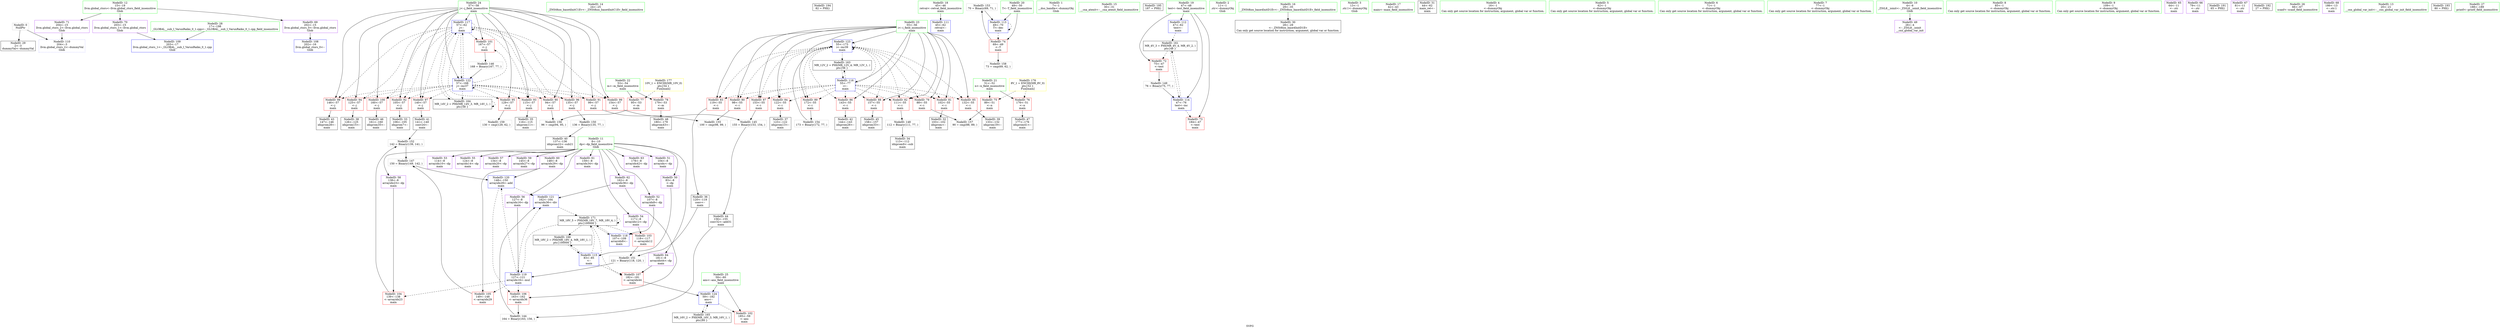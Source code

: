 digraph "SVFG" {
	label="SVFG";

	Node0x563e57b7b910 [shape=record,color=grey,label="{NodeID: 0\nNullPtr}"];
	Node0x563e57b7b910 -> Node0x563e57b7c890[style=solid];
	Node0x563e57b7b910 -> Node0x563e57b7e420[style=solid];
	Node0x563e57b7d930 [shape=record,color=red,label="{NodeID: 97\n140\<--57\n\<--j\nmain\n}"];
	Node0x563e57b7d930 -> Node0x563e57b7d2b0[style=solid];
	Node0x563e57b7be40 [shape=record,color=green,label="{NodeID: 14\n24\<--25\n_ZNSt8ios_base4InitC1Ev\<--_ZNSt8ios_base4InitC1Ev_field_insensitive\n}"];
	Node0x563e57b97d50 [shape=record,color=black,label="{NodeID: 194\n82 = PHI()\n}"];
	Node0x563e57b7e520 [shape=record,color=blue,label="{NodeID: 111\n45\<--62\nretval\<--\nmain\n}"];
	Node0x563e57b7c790 [shape=record,color=green,label="{NodeID: 28\n17\<--198\n_GLOBAL__sub_I_VarunRaiko_0_1.cpp\<--_GLOBAL__sub_I_VarunRaiko_0_1.cpp_field_insensitive\n}"];
	Node0x563e57b7c790 -> Node0x563e57b7e320[style=solid];
	Node0x563e57b7d380 [shape=record,color=black,label="{NodeID: 42\n144\<--143\nidxprom26\<--\nmain\n}"];
	Node0x563e57b7ef00 [shape=record,color=purple,label="{NodeID: 56\n127\<--8\narrayidx16\<--dp\nmain\n}"];
	Node0x563e57b7ef00 -> Node0x563e57b83370[style=solid];
	Node0x563e57b853f0 [shape=record,color=grey,label="{NodeID: 153\n70 = Binary(69, 71, )\n}"];
	Node0x563e57b853f0 -> Node0x563e57b7e6c0[style=solid];
	Node0x563e57b7fa90 [shape=record,color=purple,label="{NodeID: 70\n203\<--15\nllvm.global_ctors_1\<--llvm.global_ctors\nGlob }"];
	Node0x563e57b7fa90 -> Node0x563e57b7e320[style=solid];
	Node0x563e57b80650 [shape=record,color=red,label="{NodeID: 84\n122\<--55\n\<--i\nmain\n}"];
	Node0x563e57b80650 -> Node0x563e57b7cf70[style=solid];
	Node0x563e57b651d0 [shape=record,color=green,label="{NodeID: 1\n7\<--1\n__dso_handle\<--dummyObj\nGlob }"];
	Node0x563e57b7da00 [shape=record,color=red,label="{NodeID: 98\n146\<--57\n\<--j\nmain\n}"];
	Node0x563e57b7da00 -> Node0x563e57b7d450[style=solid];
	Node0x563e57b7bed0 [shape=record,color=green,label="{NodeID: 15\n30\<--31\n__cxa_atexit\<--__cxa_atexit_field_insensitive\n}"];
	Node0x563e57b97e50 [shape=record,color=black,label="{NodeID: 195\n187 = PHI()\n}"];
	Node0x563e57b7e5f0 [shape=record,color=blue,label="{NodeID: 112\n47\<--62\ntest\<--\nmain\n}"];
	Node0x563e57b7e5f0 -> Node0x563e57b8b7c0[style=dashed];
	Node0x563e57b7c890 [shape=record,color=black,label="{NodeID: 29\n2\<--3\ndummyVal\<--dummyVal\n}"];
	Node0x563e57b7d450 [shape=record,color=black,label="{NodeID: 43\n147\<--146\nidxprom28\<--\nmain\n}"];
	Node0x563e57b7efd0 [shape=record,color=purple,label="{NodeID: 57\n134\<--8\narrayidx20\<--dp\nmain\n}"];
	Node0x563e57b85570 [shape=record,color=grey,label="{NodeID: 154\n173 = Binary(172, 77, )\n}"];
	Node0x563e57b85570 -> Node0x563e57b836b0[style=solid];
	Node0x563e57b7fb90 [shape=record,color=purple,label="{NodeID: 71\n204\<--15\nllvm.global_ctors_2\<--llvm.global_ctors\nGlob }"];
	Node0x563e57b7fb90 -> Node0x563e57b7e420[style=solid];
	Node0x563e57b80720 [shape=record,color=red,label="{NodeID: 85\n132\<--55\n\<--i\nmain\n}"];
	Node0x563e57b80720 -> Node0x563e57b7d110[style=solid];
	Node0x563e57b66540 [shape=record,color=green,label="{NodeID: 2\n11\<--1\n.str\<--dummyObj\nGlob }"];
	Node0x563e57b7dad0 [shape=record,color=red,label="{NodeID: 99\n154\<--57\n\<--j\nmain\n}"];
	Node0x563e57b7dad0 -> Node0x563e57b847f0[style=solid];
	Node0x563e57b7bf60 [shape=record,color=green,label="{NodeID: 16\n29\<--35\n_ZNSt8ios_base4InitD1Ev\<--_ZNSt8ios_base4InitD1Ev_field_insensitive\n}"];
	Node0x563e57b7bf60 -> Node0x563e57b7c990[style=solid];
	Node0x563e57b7e6c0 [shape=record,color=blue,label="{NodeID: 113\n49\<--70\nT\<--dec\nmain\n}"];
	Node0x563e57b7e6c0 -> Node0x563e57b7fe30[style=dashed];
	Node0x563e57b7e6c0 -> Node0x563e57b7e6c0[style=dashed];
	Node0x563e57b7c990 [shape=record,color=black,label="{NodeID: 30\n28\<--29\n\<--_ZNSt8ios_base4InitD1Ev\nCan only get source location for instruction, argument, global var or function.}"];
	Node0x563e57b7d520 [shape=record,color=black,label="{NodeID: 44\n156\<--155\nconv32\<--add31\nmain\n}"];
	Node0x563e57b7d520 -> Node0x563e57b84670[style=solid];
	Node0x563e57b7f0a0 [shape=record,color=purple,label="{NodeID: 58\n138\<--8\narrayidx23\<--dp\nmain\n}"];
	Node0x563e57b7f0a0 -> Node0x563e57b7dee0[style=solid];
	Node0x563e57b856f0 [shape=record,color=grey,label="{NodeID: 155\n100 = cmp(98, 99, )\n}"];
	Node0x563e57b7fc90 [shape=record,color=red,label="{NodeID: 72\n75\<--47\n\<--test\nmain\n}"];
	Node0x563e57b7fc90 -> Node0x563e57b84df0[style=solid];
	Node0x563e57b807f0 [shape=record,color=red,label="{NodeID: 86\n143\<--55\n\<--i\nmain\n}"];
	Node0x563e57b807f0 -> Node0x563e57b7d380[style=solid];
	Node0x563e57b66660 [shape=record,color=green,label="{NodeID: 3\n13\<--1\n.str.1\<--dummyObj\nGlob }"];
	Node0x563e57b7dba0 [shape=record,color=red,label="{NodeID: 100\n160\<--57\n\<--j\nmain\n}"];
	Node0x563e57b7dba0 -> Node0x563e57b7d6c0[style=solid];
	Node0x563e57b7bff0 [shape=record,color=green,label="{NodeID: 17\n42\<--43\nmain\<--main_field_insensitive\n}"];
	Node0x563e57b7e790 [shape=record,color=blue,label="{NodeID: 114\n47\<--76\ntest\<--inc\nmain\n}"];
	Node0x563e57b7e790 -> Node0x563e57b7fd60[style=dashed];
	Node0x563e57b7e790 -> Node0x563e57b8b7c0[style=dashed];
	Node0x563e57b7ca90 [shape=record,color=black,label="{NodeID: 31\n44\<--62\nmain_ret\<--\nmain\n}"];
	Node0x563e57b7d5f0 [shape=record,color=black,label="{NodeID: 45\n158\<--157\nidxprom33\<--\nmain\n}"];
	Node0x563e57b7f170 [shape=record,color=purple,label="{NodeID: 59\n145\<--8\narrayidx27\<--dp\nmain\n}"];
	Node0x563e57b85870 [shape=record,color=grey,label="{NodeID: 156\n96 = cmp(94, 95, )\n}"];
	Node0x563e57b7fd60 [shape=record,color=red,label="{NodeID: 73\n184\<--47\n\<--test\nmain\n}"];
	Node0x563e57b808c0 [shape=record,color=red,label="{NodeID: 87\n153\<--55\n\<--i\nmain\n}"];
	Node0x563e57b808c0 -> Node0x563e57b847f0[style=solid];
	Node0x563e57b669c0 [shape=record,color=green,label="{NodeID: 4\n16\<--1\n\<--dummyObj\nCan only get source location for instruction, argument, global var or function.}"];
	Node0x563e57b7dc70 [shape=record,color=red,label="{NodeID: 101\n167\<--57\n\<--j\nmain\n}"];
	Node0x563e57b7dc70 -> Node0x563e57b84970[style=solid];
	Node0x563e57b7c080 [shape=record,color=green,label="{NodeID: 18\n45\<--46\nretval\<--retval_field_insensitive\nmain\n}"];
	Node0x563e57b7c080 -> Node0x563e57b7e520[style=solid];
	Node0x563e57b83030 [shape=record,color=blue,label="{NodeID: 115\n83\<--85\n\<--\nmain\n}"];
	Node0x563e57b83030 -> Node0x563e57b7e150[style=dashed];
	Node0x563e57b83030 -> Node0x563e57b8d0c0[style=dashed];
	Node0x563e57b83030 -> Node0x563e57b8e9c0[style=dashed];
	Node0x563e57b7cb60 [shape=record,color=black,label="{NodeID: 32\n103\<--102\nidxprom\<--\nmain\n}"];
	Node0x563e57b7d6c0 [shape=record,color=black,label="{NodeID: 46\n161\<--160\nidxprom35\<--\nmain\n}"];
	Node0x563e57b7f240 [shape=record,color=purple,label="{NodeID: 60\n148\<--8\narrayidx29\<--dp\nmain\n}"];
	Node0x563e57b7f240 -> Node0x563e57b7dfb0[style=solid];
	Node0x563e57b7f240 -> Node0x563e57b83440[style=solid];
	Node0x563e57b859f0 [shape=record,color=grey,label="{NodeID: 157\n90 = cmp(88, 89, )\n}"];
	Node0x563e57b7fe30 [shape=record,color=red,label="{NodeID: 74\n69\<--49\n\<--T\nmain\n}"];
	Node0x563e57b7fe30 -> Node0x563e57b853f0[style=solid];
	Node0x563e57b7fe30 -> Node0x563e57b85b70[style=solid];
	Node0x563e57b8e9c0 [shape=record,color=black,label="{NodeID: 171\nMR_18V_5 = PHI(MR_18V_7, MR_18V_4, )\npts\{100000 \}\n}"];
	Node0x563e57b8e9c0 -> Node0x563e57b7de10[style=dashed];
	Node0x563e57b8e9c0 -> Node0x563e57b7e150[style=dashed];
	Node0x563e57b8e9c0 -> Node0x563e57b832a0[style=dashed];
	Node0x563e57b8e9c0 -> Node0x563e57b83370[style=dashed];
	Node0x563e57b8e9c0 -> Node0x563e57b8d0c0[style=dashed];
	Node0x563e57b8e9c0 -> Node0x563e57b8e9c0[style=dashed];
	Node0x563e57b80990 [shape=record,color=red,label="{NodeID: 88\n157\<--55\n\<--i\nmain\n}"];
	Node0x563e57b80990 -> Node0x563e57b7d5f0[style=solid];
	Node0x563e57b66810 [shape=record,color=green,label="{NodeID: 5\n62\<--1\n\<--dummyObj\nCan only get source location for instruction, argument, global var or function.}"];
	Node0x563e57b7dd40 [shape=record,color=red,label="{NodeID: 102\n185\<--59\n\<--ans\nmain\n}"];
	Node0x563e57b7c110 [shape=record,color=green,label="{NodeID: 19\n47\<--48\ntest\<--test_field_insensitive\nmain\n}"];
	Node0x563e57b7c110 -> Node0x563e57b7fc90[style=solid];
	Node0x563e57b7c110 -> Node0x563e57b7fd60[style=solid];
	Node0x563e57b7c110 -> Node0x563e57b7e5f0[style=solid];
	Node0x563e57b7c110 -> Node0x563e57b7e790[style=solid];
	Node0x563e57b83100 [shape=record,color=blue,label="{NodeID: 116\n55\<--77\ni\<--\nmain\n}"];
	Node0x563e57b83100 -> Node0x563e57b80240[style=dashed];
	Node0x563e57b83100 -> Node0x563e57b80310[style=dashed];
	Node0x563e57b83100 -> Node0x563e57b803e0[style=dashed];
	Node0x563e57b83100 -> Node0x563e57b804b0[style=dashed];
	Node0x563e57b83100 -> Node0x563e57b80580[style=dashed];
	Node0x563e57b83100 -> Node0x563e57b80650[style=dashed];
	Node0x563e57b83100 -> Node0x563e57b80720[style=dashed];
	Node0x563e57b83100 -> Node0x563e57b807f0[style=dashed];
	Node0x563e57b83100 -> Node0x563e57b808c0[style=dashed];
	Node0x563e57b83100 -> Node0x563e57b80990[style=dashed];
	Node0x563e57b83100 -> Node0x563e57b80a60[style=dashed];
	Node0x563e57b83100 -> Node0x563e57b836b0[style=dashed];
	Node0x563e57b83100 -> Node0x563e57b8c1c0[style=dashed];
	Node0x563e57b7cc30 [shape=record,color=black,label="{NodeID: 33\n106\<--105\nidxprom7\<--\nmain\n}"];
	Node0x563e57b7d790 [shape=record,color=black,label="{NodeID: 47\n177\<--176\nidxprom41\<--\nmain\n}"];
	Node0x563e57b84670 [shape=record,color=grey,label="{NodeID: 144\n164 = Binary(163, 156, )\n}"];
	Node0x563e57b84670 -> Node0x563e57b83510[style=solid];
	Node0x563e57b7f310 [shape=record,color=purple,label="{NodeID: 61\n159\<--8\narrayidx34\<--dp\nmain\n}"];
	Node0x563e57b85b70 [shape=record,color=grey,label="{NodeID: 158\n73 = cmp(69, 62, )\n}"];
	Node0x563e57b7ff00 [shape=record,color=red,label="{NodeID: 75\n89\<--51\n\<--n\nmain\n}"];
	Node0x563e57b7ff00 -> Node0x563e57b859f0[style=solid];
	Node0x563e57b80a60 [shape=record,color=red,label="{NodeID: 89\n172\<--55\n\<--i\nmain\n}"];
	Node0x563e57b80a60 -> Node0x563e57b85570[style=solid];
	Node0x563e57b668a0 [shape=record,color=green,label="{NodeID: 6\n71\<--1\n\<--dummyObj\nCan only get source location for instruction, argument, global var or function.}"];
	Node0x563e57b7de10 [shape=record,color=red,label="{NodeID: 103\n118\<--117\n\<--arrayidx12\nmain\n}"];
	Node0x563e57b7de10 -> Node0x563e57b850f0[style=solid];
	Node0x563e57b7c1a0 [shape=record,color=green,label="{NodeID: 20\n49\<--50\nT\<--T_field_insensitive\nmain\n}"];
	Node0x563e57b7c1a0 -> Node0x563e57b7fe30[style=solid];
	Node0x563e57b7c1a0 -> Node0x563e57b7e6c0[style=solid];
	Node0x563e57b831d0 [shape=record,color=blue,label="{NodeID: 117\n57\<--62\nj\<--\nmain\n}"];
	Node0x563e57b831d0 -> Node0x563e57b80b30[style=dashed];
	Node0x563e57b831d0 -> Node0x563e57b80c00[style=dashed];
	Node0x563e57b831d0 -> Node0x563e57b80cd0[style=dashed];
	Node0x563e57b831d0 -> Node0x563e57b80da0[style=dashed];
	Node0x563e57b831d0 -> Node0x563e57b80e70[style=dashed];
	Node0x563e57b831d0 -> Node0x563e57b80f40[style=dashed];
	Node0x563e57b831d0 -> Node0x563e57b7d860[style=dashed];
	Node0x563e57b831d0 -> Node0x563e57b7d930[style=dashed];
	Node0x563e57b831d0 -> Node0x563e57b7da00[style=dashed];
	Node0x563e57b831d0 -> Node0x563e57b7dad0[style=dashed];
	Node0x563e57b831d0 -> Node0x563e57b7dba0[style=dashed];
	Node0x563e57b831d0 -> Node0x563e57b7dc70[style=dashed];
	Node0x563e57b831d0 -> Node0x563e57b831d0[style=dashed];
	Node0x563e57b831d0 -> Node0x563e57b835e0[style=dashed];
	Node0x563e57b831d0 -> Node0x563e57b8c6c0[style=dashed];
	Node0x563e57b7cd00 [shape=record,color=black,label="{NodeID: 34\n113\<--112\nidxprom9\<--sub\nmain\n}"];
	Node0x563e57b7e880 [shape=record,color=black,label="{NodeID: 48\n180\<--179\nidxprom43\<--\nmain\n}"];
	Node0x563e57b847f0 [shape=record,color=grey,label="{NodeID: 145\n155 = Binary(153, 154, )\n}"];
	Node0x563e57b847f0 -> Node0x563e57b7d520[style=solid];
	Node0x563e57b7f3e0 [shape=record,color=purple,label="{NodeID: 62\n162\<--8\narrayidx36\<--dp\nmain\n}"];
	Node0x563e57b7f3e0 -> Node0x563e57b7e080[style=solid];
	Node0x563e57b7f3e0 -> Node0x563e57b83510[style=solid];
	Node0x563e57b85cf0 [shape=record,color=grey,label="{NodeID: 159\n130 = cmp(129, 62, )\n}"];
	Node0x563e57b7ffd0 [shape=record,color=red,label="{NodeID: 76\n176\<--51\n\<--n\nmain\n}"];
	Node0x563e57b7ffd0 -> Node0x563e57b7d790[style=solid];
	Node0x563e57b80b30 [shape=record,color=red,label="{NodeID: 90\n94\<--57\n\<--j\nmain\n}"];
	Node0x563e57b80b30 -> Node0x563e57b85870[style=solid];
	Node0x563e57b66360 [shape=record,color=green,label="{NodeID: 7\n77\<--1\n\<--dummyObj\nCan only get source location for instruction, argument, global var or function.}"];
	Node0x563e57b7dee0 [shape=record,color=red,label="{NodeID: 104\n139\<--138\n\<--arrayidx23\nmain\n}"];
	Node0x563e57b7dee0 -> Node0x563e57b85270[style=solid];
	Node0x563e57b7c230 [shape=record,color=green,label="{NodeID: 21\n51\<--52\nn\<--n_field_insensitive\nmain\n}"];
	Node0x563e57b7c230 -> Node0x563e57b7ff00[style=solid];
	Node0x563e57b7c230 -> Node0x563e57b7ffd0[style=solid];
	Node0x563e57b832a0 [shape=record,color=blue,label="{NodeID: 118\n107\<--109\narrayidx8\<--\nmain\n}"];
	Node0x563e57b832a0 -> Node0x563e57b8e9c0[style=dashed];
	Node0x563e57b7cdd0 [shape=record,color=black,label="{NodeID: 35\n116\<--115\nidxprom11\<--\nmain\n}"];
	Node0x563e57b7e950 [shape=record,color=purple,label="{NodeID: 49\n26\<--4\n\<--_ZStL8__ioinit\n__cxx_global_var_init\n}"];
	Node0x563e57b84970 [shape=record,color=grey,label="{NodeID: 146\n168 = Binary(167, 77, )\n}"];
	Node0x563e57b84970 -> Node0x563e57b835e0[style=solid];
	Node0x563e57b7f4b0 [shape=record,color=purple,label="{NodeID: 63\n178\<--8\narrayidx42\<--dp\nmain\n}"];
	Node0x563e57b800a0 [shape=record,color=red,label="{NodeID: 77\n95\<--53\n\<--m\nmain\n}"];
	Node0x563e57b800a0 -> Node0x563e57b85870[style=solid];
	Node0x563e57b80c00 [shape=record,color=red,label="{NodeID: 91\n99\<--57\n\<--j\nmain\n}"];
	Node0x563e57b80c00 -> Node0x563e57b856f0[style=solid];
	Node0x563e57b663f0 [shape=record,color=green,label="{NodeID: 8\n85\<--1\n\<--dummyObj\nCan only get source location for instruction, argument, global var or function.}"];
	Node0x563e57b7dfb0 [shape=record,color=red,label="{NodeID: 105\n149\<--148\n\<--arrayidx29\nmain\n}"];
	Node0x563e57b7dfb0 -> Node0x563e57b84af0[style=solid];
	Node0x563e57b7c2c0 [shape=record,color=green,label="{NodeID: 22\n53\<--54\nm\<--m_field_insensitive\nmain\n}"];
	Node0x563e57b7c2c0 -> Node0x563e57b800a0[style=solid];
	Node0x563e57b7c2c0 -> Node0x563e57b80170[style=solid];
	Node0x563e57b83370 [shape=record,color=blue,label="{NodeID: 119\n127\<--121\narrayidx16\<--mul\nmain\n}"];
	Node0x563e57b83370 -> Node0x563e57b7dee0[style=dashed];
	Node0x563e57b83370 -> Node0x563e57b7dfb0[style=dashed];
	Node0x563e57b83370 -> Node0x563e57b7e080[style=dashed];
	Node0x563e57b83370 -> Node0x563e57b83440[style=dashed];
	Node0x563e57b83370 -> Node0x563e57b83510[style=dashed];
	Node0x563e57b7cea0 [shape=record,color=black,label="{NodeID: 36\n120\<--119\nconv\<--\nmain\n}"];
	Node0x563e57b7cea0 -> Node0x563e57b850f0[style=solid];
	Node0x563e57b7ea20 [shape=record,color=purple,label="{NodeID: 50\n83\<--8\n\<--dp\nmain\n}"];
	Node0x563e57b7ea20 -> Node0x563e57b83030[style=solid];
	Node0x563e57b84af0 [shape=record,color=grey,label="{NodeID: 147\n150 = Binary(149, 142, )\n}"];
	Node0x563e57b84af0 -> Node0x563e57b83440[style=solid];
	Node0x563e57b7f580 [shape=record,color=purple,label="{NodeID: 64\n181\<--8\narrayidx44\<--dp\nmain\n}"];
	Node0x563e57b7f580 -> Node0x563e57b7e150[style=solid];
	Node0x563e57b8b7c0 [shape=record,color=black,label="{NodeID: 161\nMR_4V_3 = PHI(MR_4V_4, MR_4V_2, )\npts\{48 \}\n}"];
	Node0x563e57b8b7c0 -> Node0x563e57b7fc90[style=dashed];
	Node0x563e57b8b7c0 -> Node0x563e57b7e790[style=dashed];
	Node0x563e57b80170 [shape=record,color=red,label="{NodeID: 78\n179\<--53\n\<--m\nmain\n}"];
	Node0x563e57b80170 -> Node0x563e57b7e880[style=solid];
	Node0x563e57b80cd0 [shape=record,color=red,label="{NodeID: 92\n105\<--57\n\<--j\nmain\n}"];
	Node0x563e57b80cd0 -> Node0x563e57b7cc30[style=solid];
	Node0x563e57b7b3b0 [shape=record,color=green,label="{NodeID: 9\n109\<--1\n\<--dummyObj\nCan only get source location for instruction, argument, global var or function.}"];
	Node0x563e57b7e080 [shape=record,color=red,label="{NodeID: 106\n163\<--162\n\<--arrayidx36\nmain\n}"];
	Node0x563e57b7e080 -> Node0x563e57b84670[style=solid];
	Node0x563e57b7c350 [shape=record,color=green,label="{NodeID: 23\n55\<--56\ni\<--i_field_insensitive\nmain\n}"];
	Node0x563e57b7c350 -> Node0x563e57b80240[style=solid];
	Node0x563e57b7c350 -> Node0x563e57b80310[style=solid];
	Node0x563e57b7c350 -> Node0x563e57b803e0[style=solid];
	Node0x563e57b7c350 -> Node0x563e57b804b0[style=solid];
	Node0x563e57b7c350 -> Node0x563e57b80580[style=solid];
	Node0x563e57b7c350 -> Node0x563e57b80650[style=solid];
	Node0x563e57b7c350 -> Node0x563e57b80720[style=solid];
	Node0x563e57b7c350 -> Node0x563e57b807f0[style=solid];
	Node0x563e57b7c350 -> Node0x563e57b808c0[style=solid];
	Node0x563e57b7c350 -> Node0x563e57b80990[style=solid];
	Node0x563e57b7c350 -> Node0x563e57b80a60[style=solid];
	Node0x563e57b7c350 -> Node0x563e57b83100[style=solid];
	Node0x563e57b7c350 -> Node0x563e57b836b0[style=solid];
	Node0x563e57b83440 [shape=record,color=blue,label="{NodeID: 120\n148\<--150\narrayidx29\<--add\nmain\n}"];
	Node0x563e57b83440 -> Node0x563e57b7e080[style=dashed];
	Node0x563e57b83440 -> Node0x563e57b83510[style=dashed];
	Node0x563e57b7cf70 [shape=record,color=black,label="{NodeID: 37\n123\<--122\nidxprom13\<--\nmain\n}"];
	Node0x563e57b7eaf0 [shape=record,color=purple,label="{NodeID: 51\n104\<--8\narrayidx\<--dp\nmain\n}"];
	Node0x563e57b84c70 [shape=record,color=grey,label="{NodeID: 148\n112 = Binary(111, 77, )\n}"];
	Node0x563e57b84c70 -> Node0x563e57b7cd00[style=solid];
	Node0x563e57b7f650 [shape=record,color=purple,label="{NodeID: 65\n64\<--11\n\<--.str\nmain\n}"];
	Node0x563e57b80240 [shape=record,color=red,label="{NodeID: 79\n88\<--55\n\<--i\nmain\n}"];
	Node0x563e57b80240 -> Node0x563e57b859f0[style=solid];
	Node0x563e57b900a0 [shape=record,color=yellow,style=double,label="{NodeID: 176\n8V_1 = ENCHI(MR_8V_0)\npts\{52 \}\nFun[main]}"];
	Node0x563e57b900a0 -> Node0x563e57b7ff00[style=dashed];
	Node0x563e57b900a0 -> Node0x563e57b7ffd0[style=dashed];
	Node0x563e57b80da0 [shape=record,color=red,label="{NodeID: 93\n115\<--57\n\<--j\nmain\n}"];
	Node0x563e57b80da0 -> Node0x563e57b7cdd0[style=solid];
	Node0x563e57b7b480 [shape=record,color=green,label="{NodeID: 10\n4\<--6\n_ZStL8__ioinit\<--_ZStL8__ioinit_field_insensitive\nGlob }"];
	Node0x563e57b7b480 -> Node0x563e57b7e950[style=solid];
	Node0x563e57b7e150 [shape=record,color=red,label="{NodeID: 107\n182\<--181\n\<--arrayidx44\nmain\n}"];
	Node0x563e57b7e150 -> Node0x563e57b83780[style=solid];
	Node0x563e57b7c420 [shape=record,color=green,label="{NodeID: 24\n57\<--58\nj\<--j_field_insensitive\nmain\n}"];
	Node0x563e57b7c420 -> Node0x563e57b80b30[style=solid];
	Node0x563e57b7c420 -> Node0x563e57b80c00[style=solid];
	Node0x563e57b7c420 -> Node0x563e57b80cd0[style=solid];
	Node0x563e57b7c420 -> Node0x563e57b80da0[style=solid];
	Node0x563e57b7c420 -> Node0x563e57b80e70[style=solid];
	Node0x563e57b7c420 -> Node0x563e57b80f40[style=solid];
	Node0x563e57b7c420 -> Node0x563e57b7d860[style=solid];
	Node0x563e57b7c420 -> Node0x563e57b7d930[style=solid];
	Node0x563e57b7c420 -> Node0x563e57b7da00[style=solid];
	Node0x563e57b7c420 -> Node0x563e57b7dad0[style=solid];
	Node0x563e57b7c420 -> Node0x563e57b7dba0[style=solid];
	Node0x563e57b7c420 -> Node0x563e57b7dc70[style=solid];
	Node0x563e57b7c420 -> Node0x563e57b831d0[style=solid];
	Node0x563e57b7c420 -> Node0x563e57b835e0[style=solid];
	Node0x563e57b83510 [shape=record,color=blue,label="{NodeID: 121\n162\<--164\narrayidx36\<--div\nmain\n}"];
	Node0x563e57b83510 -> Node0x563e57b8e9c0[style=dashed];
	Node0x563e57b7d040 [shape=record,color=black,label="{NodeID: 38\n126\<--125\nidxprom15\<--\nmain\n}"];
	Node0x563e57b7ebc0 [shape=record,color=purple,label="{NodeID: 52\n107\<--8\narrayidx8\<--dp\nmain\n}"];
	Node0x563e57b7ebc0 -> Node0x563e57b832a0[style=solid];
	Node0x563e57b84df0 [shape=record,color=grey,label="{NodeID: 149\n76 = Binary(75, 77, )\n}"];
	Node0x563e57b84df0 -> Node0x563e57b7e790[style=solid];
	Node0x563e57b7f720 [shape=record,color=purple,label="{NodeID: 66\n79\<--11\n\<--.str\nmain\n}"];
	Node0x563e57b8c1c0 [shape=record,color=black,label="{NodeID: 163\nMR_12V_2 = PHI(MR_12V_4, MR_12V_1, )\npts\{56 \}\n}"];
	Node0x563e57b8c1c0 -> Node0x563e57b83100[style=dashed];
	Node0x563e57b80310 [shape=record,color=red,label="{NodeID: 80\n98\<--55\n\<--i\nmain\n}"];
	Node0x563e57b80310 -> Node0x563e57b856f0[style=solid];
	Node0x563e57b90180 [shape=record,color=yellow,style=double,label="{NodeID: 177\n10V_1 = ENCHI(MR_10V_0)\npts\{54 \}\nFun[main]}"];
	Node0x563e57b90180 -> Node0x563e57b800a0[style=dashed];
	Node0x563e57b90180 -> Node0x563e57b80170[style=dashed];
	Node0x563e57b80e70 [shape=record,color=red,label="{NodeID: 94\n125\<--57\n\<--j\nmain\n}"];
	Node0x563e57b80e70 -> Node0x563e57b7d040[style=solid];
	Node0x563e57b66b10 [shape=record,color=green,label="{NodeID: 11\n8\<--10\ndp\<--dp_field_insensitive\nGlob }"];
	Node0x563e57b66b10 -> Node0x563e57b7ea20[style=solid];
	Node0x563e57b66b10 -> Node0x563e57b7eaf0[style=solid];
	Node0x563e57b66b10 -> Node0x563e57b7ebc0[style=solid];
	Node0x563e57b66b10 -> Node0x563e57b7ec90[style=solid];
	Node0x563e57b66b10 -> Node0x563e57b7ed60[style=solid];
	Node0x563e57b66b10 -> Node0x563e57b7ee30[style=solid];
	Node0x563e57b66b10 -> Node0x563e57b7ef00[style=solid];
	Node0x563e57b66b10 -> Node0x563e57b7efd0[style=solid];
	Node0x563e57b66b10 -> Node0x563e57b7f0a0[style=solid];
	Node0x563e57b66b10 -> Node0x563e57b7f170[style=solid];
	Node0x563e57b66b10 -> Node0x563e57b7f240[style=solid];
	Node0x563e57b66b10 -> Node0x563e57b7f310[style=solid];
	Node0x563e57b66b10 -> Node0x563e57b7f3e0[style=solid];
	Node0x563e57b66b10 -> Node0x563e57b7f4b0[style=solid];
	Node0x563e57b66b10 -> Node0x563e57b7f580[style=solid];
	Node0x563e5799f530 [shape=record,color=black,label="{NodeID: 191\n65 = PHI()\n}"];
	Node0x563e57b7e220 [shape=record,color=blue,label="{NodeID: 108\n202\<--16\nllvm.global_ctors_0\<--\nGlob }"];
	Node0x563e57b7c4f0 [shape=record,color=green,label="{NodeID: 25\n59\<--60\nans\<--ans_field_insensitive\nmain\n}"];
	Node0x563e57b7c4f0 -> Node0x563e57b7dd40[style=solid];
	Node0x563e57b7c4f0 -> Node0x563e57b83780[style=solid];
	Node0x563e57b835e0 [shape=record,color=blue,label="{NodeID: 122\n57\<--168\nj\<--inc37\nmain\n}"];
	Node0x563e57b835e0 -> Node0x563e57b80b30[style=dashed];
	Node0x563e57b835e0 -> Node0x563e57b80c00[style=dashed];
	Node0x563e57b835e0 -> Node0x563e57b80cd0[style=dashed];
	Node0x563e57b835e0 -> Node0x563e57b80da0[style=dashed];
	Node0x563e57b835e0 -> Node0x563e57b80e70[style=dashed];
	Node0x563e57b835e0 -> Node0x563e57b80f40[style=dashed];
	Node0x563e57b835e0 -> Node0x563e57b7d860[style=dashed];
	Node0x563e57b835e0 -> Node0x563e57b7d930[style=dashed];
	Node0x563e57b835e0 -> Node0x563e57b7da00[style=dashed];
	Node0x563e57b835e0 -> Node0x563e57b7dad0[style=dashed];
	Node0x563e57b835e0 -> Node0x563e57b7dba0[style=dashed];
	Node0x563e57b835e0 -> Node0x563e57b7dc70[style=dashed];
	Node0x563e57b835e0 -> Node0x563e57b831d0[style=dashed];
	Node0x563e57b835e0 -> Node0x563e57b835e0[style=dashed];
	Node0x563e57b835e0 -> Node0x563e57b8c6c0[style=dashed];
	Node0x563e57b7d110 [shape=record,color=black,label="{NodeID: 39\n133\<--132\nidxprom19\<--\nmain\n}"];
	Node0x563e57b7ec90 [shape=record,color=purple,label="{NodeID: 53\n114\<--8\narrayidx10\<--dp\nmain\n}"];
	Node0x563e57b84f70 [shape=record,color=grey,label="{NodeID: 150\n136 = Binary(135, 77, )\n}"];
	Node0x563e57b84f70 -> Node0x563e57b7d1e0[style=solid];
	Node0x563e57b7f7f0 [shape=record,color=purple,label="{NodeID: 67\n81\<--11\n\<--.str\nmain\n}"];
	Node0x563e57b8c6c0 [shape=record,color=black,label="{NodeID: 164\nMR_14V_2 = PHI(MR_14V_3, MR_14V_1, )\npts\{58 \}\n}"];
	Node0x563e57b8c6c0 -> Node0x563e57b831d0[style=dashed];
	Node0x563e57b8c6c0 -> Node0x563e57b8c6c0[style=dashed];
	Node0x563e57b803e0 [shape=record,color=red,label="{NodeID: 81\n102\<--55\n\<--i\nmain\n}"];
	Node0x563e57b803e0 -> Node0x563e57b7cb60[style=solid];
	Node0x563e57b80f40 [shape=record,color=red,label="{NodeID: 95\n129\<--57\n\<--j\nmain\n}"];
	Node0x563e57b80f40 -> Node0x563e57b85cf0[style=solid];
	Node0x563e57b66be0 [shape=record,color=green,label="{NodeID: 12\n15\<--19\nllvm.global_ctors\<--llvm.global_ctors_field_insensitive\nGlob }"];
	Node0x563e57b66be0 -> Node0x563e57b7f990[style=solid];
	Node0x563e57b66be0 -> Node0x563e57b7fa90[style=solid];
	Node0x563e57b66be0 -> Node0x563e57b7fb90[style=solid];
	Node0x563e57b97b50 [shape=record,color=black,label="{NodeID: 192\n27 = PHI()\n}"];
	Node0x563e57b7e320 [shape=record,color=blue,label="{NodeID: 109\n203\<--17\nllvm.global_ctors_1\<--_GLOBAL__sub_I_VarunRaiko_0_1.cpp\nGlob }"];
	Node0x563e57b7c5c0 [shape=record,color=green,label="{NodeID: 26\n66\<--67\nscanf\<--scanf_field_insensitive\n}"];
	Node0x563e57b836b0 [shape=record,color=blue,label="{NodeID: 123\n55\<--173\ni\<--inc39\nmain\n}"];
	Node0x563e57b836b0 -> Node0x563e57b80240[style=dashed];
	Node0x563e57b836b0 -> Node0x563e57b80310[style=dashed];
	Node0x563e57b836b0 -> Node0x563e57b803e0[style=dashed];
	Node0x563e57b836b0 -> Node0x563e57b804b0[style=dashed];
	Node0x563e57b836b0 -> Node0x563e57b80580[style=dashed];
	Node0x563e57b836b0 -> Node0x563e57b80650[style=dashed];
	Node0x563e57b836b0 -> Node0x563e57b80720[style=dashed];
	Node0x563e57b836b0 -> Node0x563e57b807f0[style=dashed];
	Node0x563e57b836b0 -> Node0x563e57b808c0[style=dashed];
	Node0x563e57b836b0 -> Node0x563e57b80990[style=dashed];
	Node0x563e57b836b0 -> Node0x563e57b80a60[style=dashed];
	Node0x563e57b836b0 -> Node0x563e57b836b0[style=dashed];
	Node0x563e57b836b0 -> Node0x563e57b8c1c0[style=dashed];
	Node0x563e57b7d1e0 [shape=record,color=black,label="{NodeID: 40\n137\<--136\nidxprom22\<--sub21\nmain\n}"];
	Node0x563e57b7ed60 [shape=record,color=purple,label="{NodeID: 54\n117\<--8\narrayidx12\<--dp\nmain\n}"];
	Node0x563e57b7ed60 -> Node0x563e57b7de10[style=solid];
	Node0x563e57b850f0 [shape=record,color=grey,label="{NodeID: 151\n121 = Binary(118, 120, )\n}"];
	Node0x563e57b850f0 -> Node0x563e57b83370[style=solid];
	Node0x563e57b7f8c0 [shape=record,color=purple,label="{NodeID: 68\n186\<--13\n\<--.str.1\nmain\n}"];
	Node0x563e57b8cbc0 [shape=record,color=black,label="{NodeID: 165\nMR_16V_2 = PHI(MR_16V_3, MR_16V_1, )\npts\{60 \}\n}"];
	Node0x563e57b8cbc0 -> Node0x563e57b83780[style=dashed];
	Node0x563e57b804b0 [shape=record,color=red,label="{NodeID: 82\n111\<--55\n\<--i\nmain\n}"];
	Node0x563e57b804b0 -> Node0x563e57b84c70[style=solid];
	Node0x563e57b7d860 [shape=record,color=red,label="{NodeID: 96\n135\<--57\n\<--j\nmain\n}"];
	Node0x563e57b7d860 -> Node0x563e57b84f70[style=solid];
	Node0x563e57b7bdb0 [shape=record,color=green,label="{NodeID: 13\n20\<--21\n__cxx_global_var_init\<--__cxx_global_var_init_field_insensitive\n}"];
	Node0x563e57b97c50 [shape=record,color=black,label="{NodeID: 193\n80 = PHI()\n}"];
	Node0x563e57b7e420 [shape=record,color=blue, style = dotted,label="{NodeID: 110\n204\<--3\nllvm.global_ctors_2\<--dummyVal\nGlob }"];
	Node0x563e57b7c690 [shape=record,color=green,label="{NodeID: 27\n188\<--189\nprintf\<--printf_field_insensitive\n}"];
	Node0x563e57b83780 [shape=record,color=blue,label="{NodeID: 124\n59\<--182\nans\<--\nmain\n}"];
	Node0x563e57b83780 -> Node0x563e57b7dd40[style=dashed];
	Node0x563e57b83780 -> Node0x563e57b8cbc0[style=dashed];
	Node0x563e57b7d2b0 [shape=record,color=black,label="{NodeID: 41\n141\<--140\nconv24\<--\nmain\n}"];
	Node0x563e57b7d2b0 -> Node0x563e57b85270[style=solid];
	Node0x563e57b7ee30 [shape=record,color=purple,label="{NodeID: 55\n124\<--8\narrayidx14\<--dp\nmain\n}"];
	Node0x563e57b85270 [shape=record,color=grey,label="{NodeID: 152\n142 = Binary(139, 141, )\n}"];
	Node0x563e57b85270 -> Node0x563e57b84af0[style=solid];
	Node0x563e57b7f990 [shape=record,color=purple,label="{NodeID: 69\n202\<--15\nllvm.global_ctors_0\<--llvm.global_ctors\nGlob }"];
	Node0x563e57b7f990 -> Node0x563e57b7e220[style=solid];
	Node0x563e57b8d0c0 [shape=record,color=black,label="{NodeID: 166\nMR_18V_2 = PHI(MR_18V_4, MR_18V_1, )\npts\{100000 \}\n}"];
	Node0x563e57b8d0c0 -> Node0x563e57b83030[style=dashed];
	Node0x563e57b80580 [shape=record,color=red,label="{NodeID: 83\n119\<--55\n\<--i\nmain\n}"];
	Node0x563e57b80580 -> Node0x563e57b7cea0[style=solid];
}
